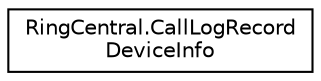 digraph "Graphical Class Hierarchy"
{
 // LATEX_PDF_SIZE
  edge [fontname="Helvetica",fontsize="10",labelfontname="Helvetica",labelfontsize="10"];
  node [fontname="Helvetica",fontsize="10",shape=record];
  rankdir="LR";
  Node0 [label="RingCentral.CallLogRecord\lDeviceInfo",height=0.2,width=0.4,color="black", fillcolor="white", style="filled",URL="$classRingCentral_1_1CallLogRecordDeviceInfo.html",tooltip=" "];
}
